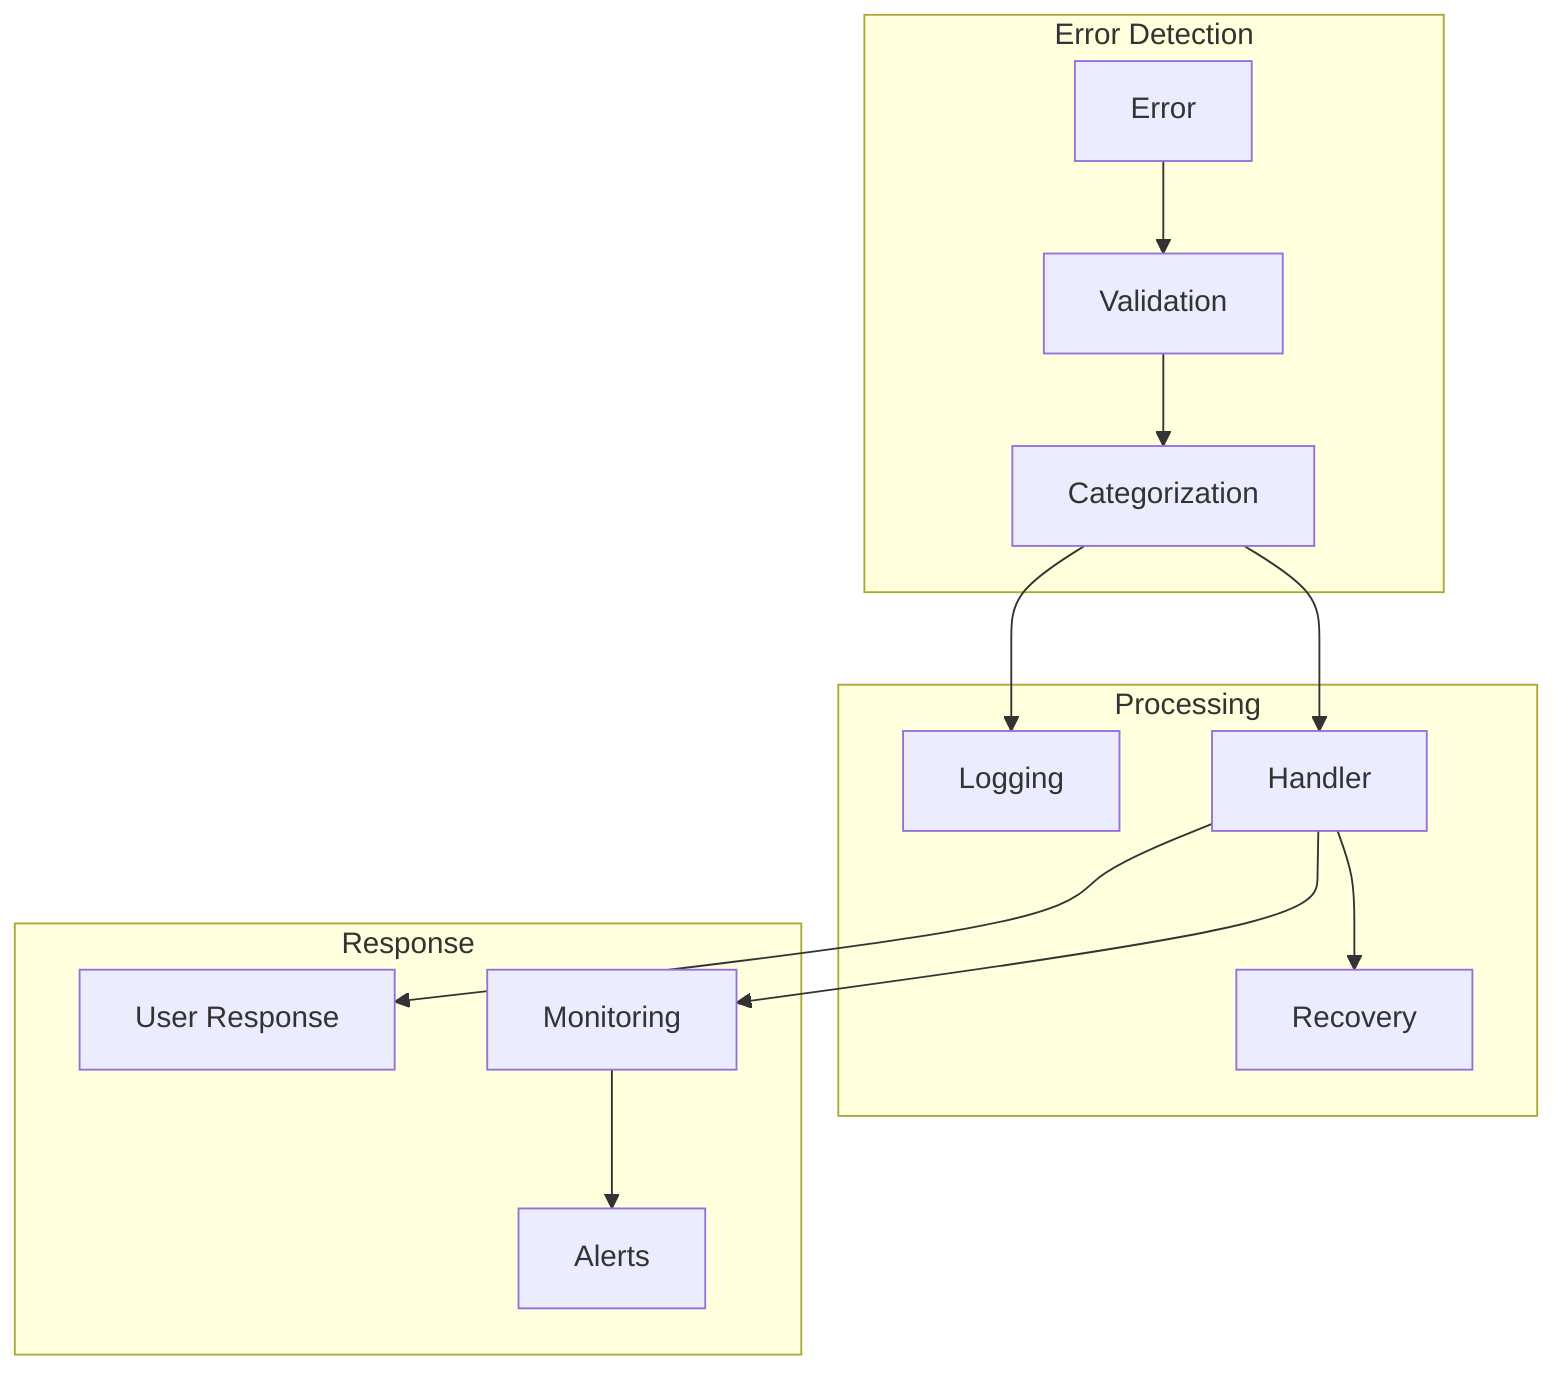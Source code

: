 graph TD
    subgraph "Error Detection"
        E[Error] --> V[Validation]
        V --> C[Categorization]
    end
    
    subgraph "Processing"
        C --> L[Logging]
        C --> H[Handler]
        H --> R[Recovery]
    end
    
    subgraph "Response"
        H --> U[User Response]
        H --> M[Monitoring]
        M --> A[Alerts]
    end